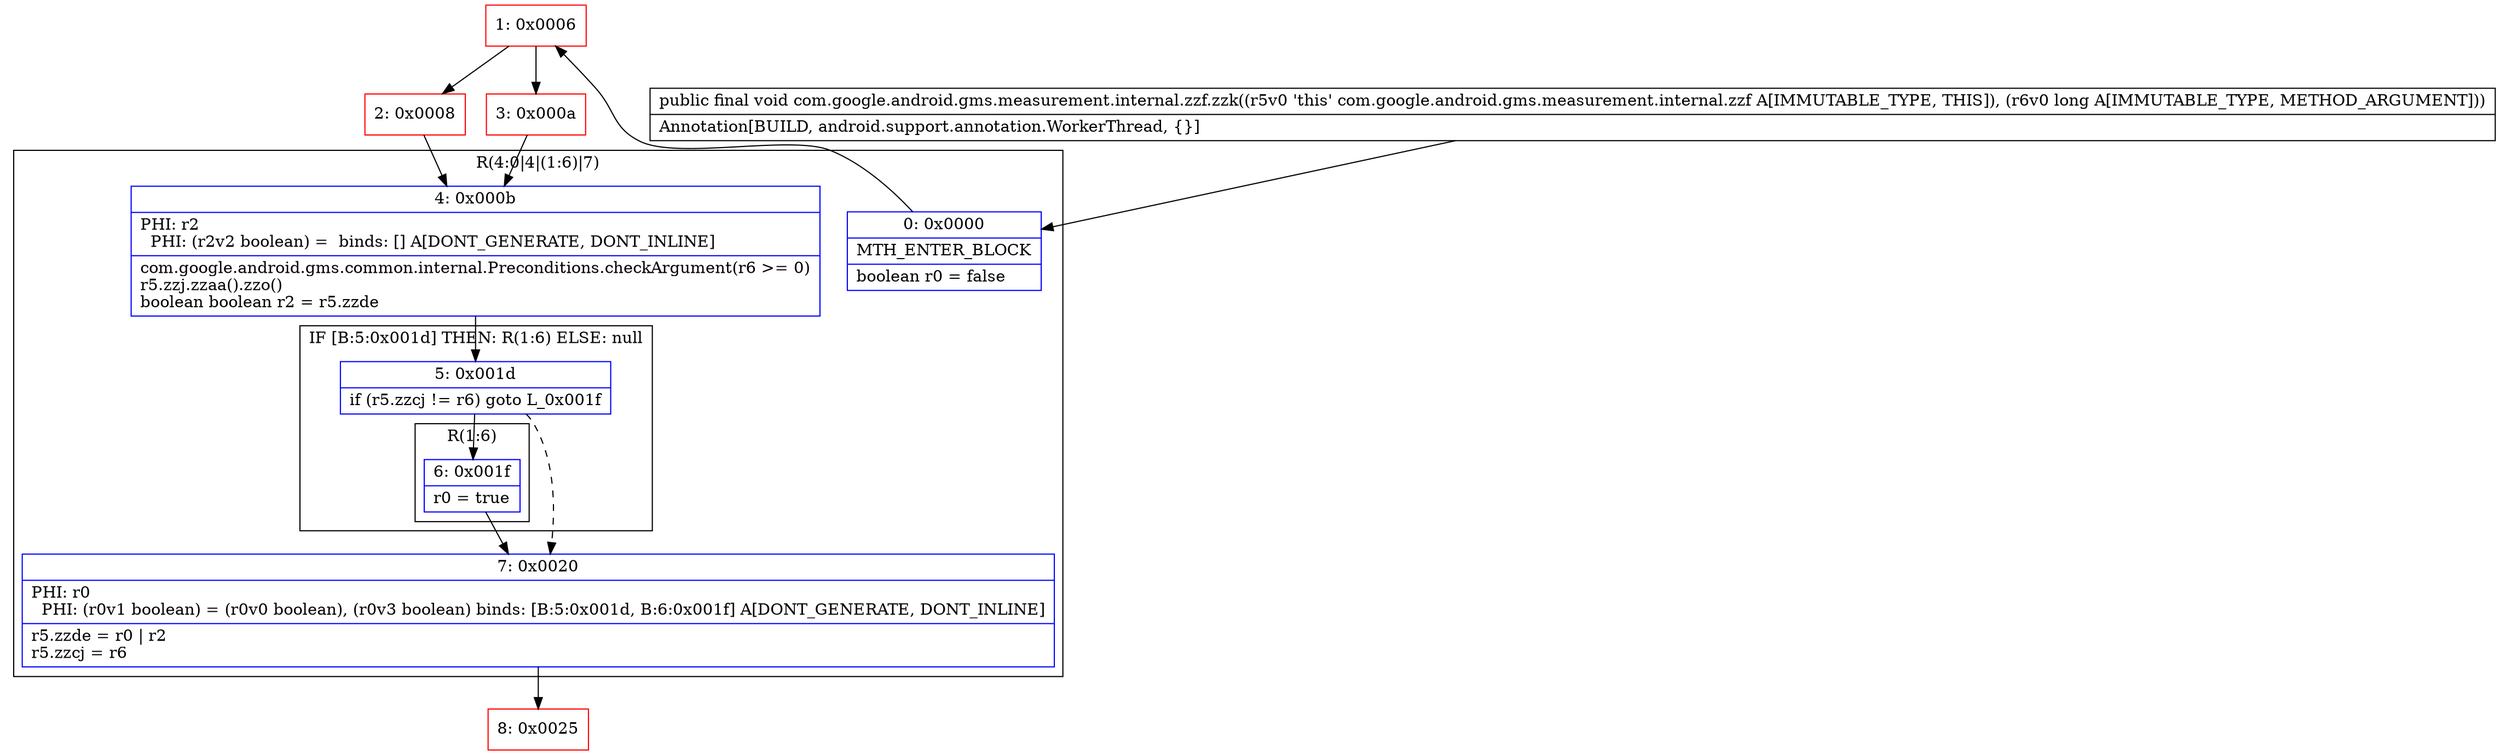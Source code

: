 digraph "CFG forcom.google.android.gms.measurement.internal.zzf.zzk(J)V" {
subgraph cluster_Region_1493449437 {
label = "R(4:0|4|(1:6)|7)";
node [shape=record,color=blue];
Node_0 [shape=record,label="{0\:\ 0x0000|MTH_ENTER_BLOCK\l|boolean r0 = false\l}"];
Node_4 [shape=record,label="{4\:\ 0x000b|PHI: r2 \l  PHI: (r2v2 boolean) =  binds: [] A[DONT_GENERATE, DONT_INLINE]\l|com.google.android.gms.common.internal.Preconditions.checkArgument(r6 \>= 0)\lr5.zzj.zzaa().zzo()\lboolean boolean r2 = r5.zzde\l}"];
subgraph cluster_IfRegion_1618006835 {
label = "IF [B:5:0x001d] THEN: R(1:6) ELSE: null";
node [shape=record,color=blue];
Node_5 [shape=record,label="{5\:\ 0x001d|if (r5.zzcj != r6) goto L_0x001f\l}"];
subgraph cluster_Region_1867562735 {
label = "R(1:6)";
node [shape=record,color=blue];
Node_6 [shape=record,label="{6\:\ 0x001f|r0 = true\l}"];
}
}
Node_7 [shape=record,label="{7\:\ 0x0020|PHI: r0 \l  PHI: (r0v1 boolean) = (r0v0 boolean), (r0v3 boolean) binds: [B:5:0x001d, B:6:0x001f] A[DONT_GENERATE, DONT_INLINE]\l|r5.zzde = r0 \| r2\lr5.zzcj = r6\l}"];
}
Node_1 [shape=record,color=red,label="{1\:\ 0x0006}"];
Node_2 [shape=record,color=red,label="{2\:\ 0x0008}"];
Node_3 [shape=record,color=red,label="{3\:\ 0x000a}"];
Node_8 [shape=record,color=red,label="{8\:\ 0x0025}"];
MethodNode[shape=record,label="{public final void com.google.android.gms.measurement.internal.zzf.zzk((r5v0 'this' com.google.android.gms.measurement.internal.zzf A[IMMUTABLE_TYPE, THIS]), (r6v0 long A[IMMUTABLE_TYPE, METHOD_ARGUMENT]))  | Annotation[BUILD, android.support.annotation.WorkerThread, \{\}]\l}"];
MethodNode -> Node_0;
Node_0 -> Node_1;
Node_4 -> Node_5;
Node_5 -> Node_6;
Node_5 -> Node_7[style=dashed];
Node_6 -> Node_7;
Node_7 -> Node_8;
Node_1 -> Node_2;
Node_1 -> Node_3;
Node_2 -> Node_4;
Node_3 -> Node_4;
}

